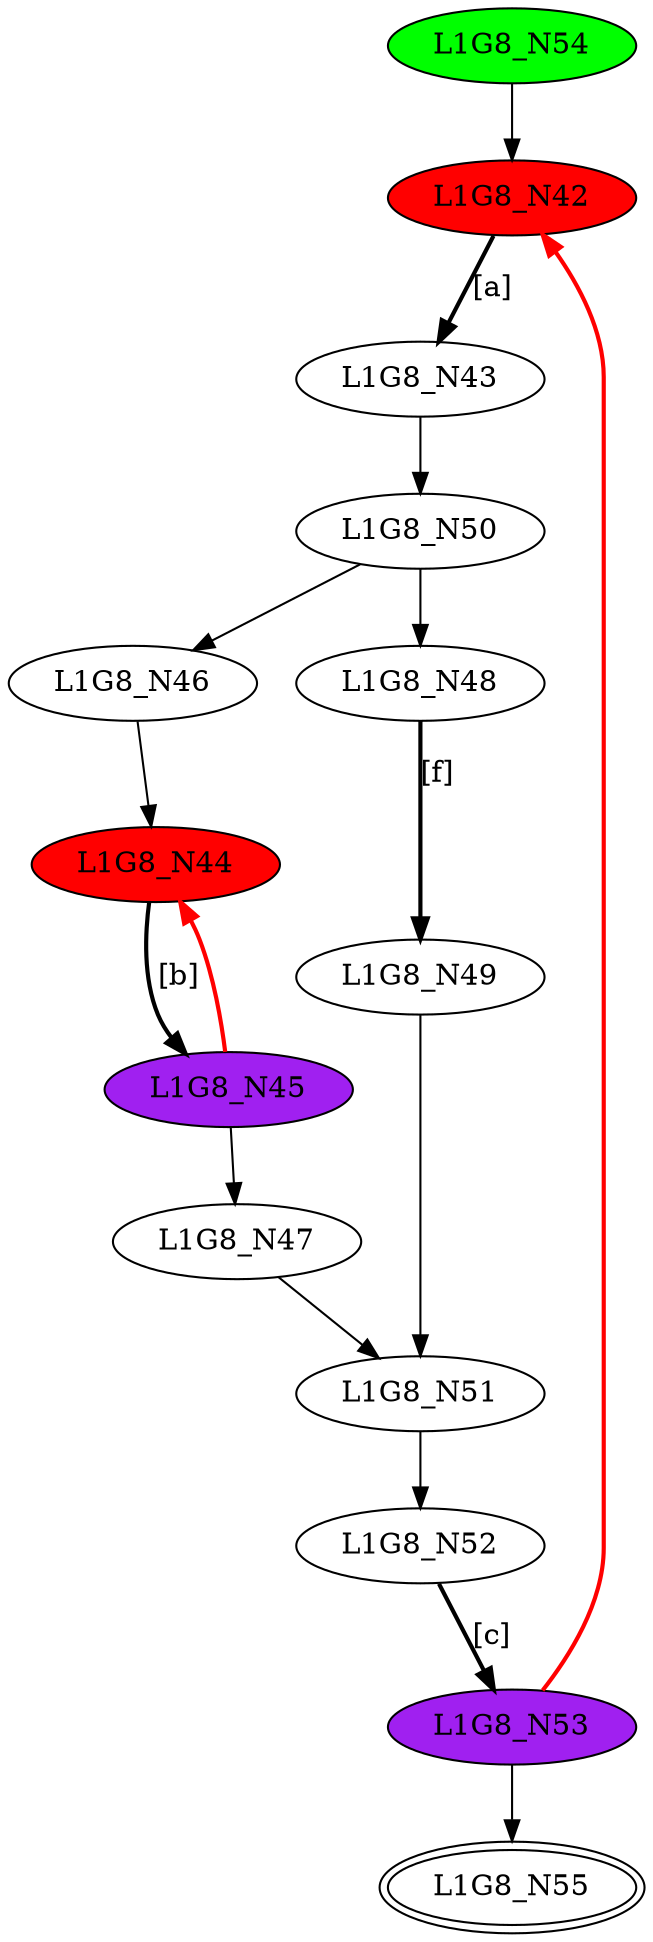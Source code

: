 digraph G8{
"L1G8_N42" [style=filled,fillcolor=red];
"L1G8_N43";
"L1G8_N44" [style=filled,fillcolor=red];
"L1G8_N45" [style=filled,fillcolor=purple];
"L1G8_N46";
"L1G8_N47";
"L1G8_N48";
"L1G8_N49";
"L1G8_N50";
"L1G8_N51";
"L1G8_N52";
"L1G8_N53" [style=filled,fillcolor=purple];
"L1G8_N54" [style=filled,fillcolor=green];
"L1G8_N55" [peripheries=2];
"L1G8_N42"->"L1G8_N43" [style = bold, label = "[a]"];
"L1G8_N44"->"L1G8_N45" [style = bold, label = "[b]"];
"L1G8_N46"->"L1G8_N44";
"L1G8_N45"->"L1G8_N47";
"L1G8_N45"->"L1G8_N44" [color=red,style = bold, label = ""];
"L1G8_N48"->"L1G8_N49" [style = bold, label = "[f]"];
"L1G8_N50"->"L1G8_N46";
"L1G8_N50"->"L1G8_N48";
"L1G8_N49"->"L1G8_N51";
"L1G8_N47"->"L1G8_N51";
"L1G8_N43"->"L1G8_N50";
"L1G8_N52"->"L1G8_N53" [style = bold, label = "[c]"];
"L1G8_N51"->"L1G8_N52";
"L1G8_N54"->"L1G8_N42";
"L1G8_N53"->"L1G8_N55";
"L1G8_N53"->"L1G8_N42" [color=red,style = bold, label = ""];
}

